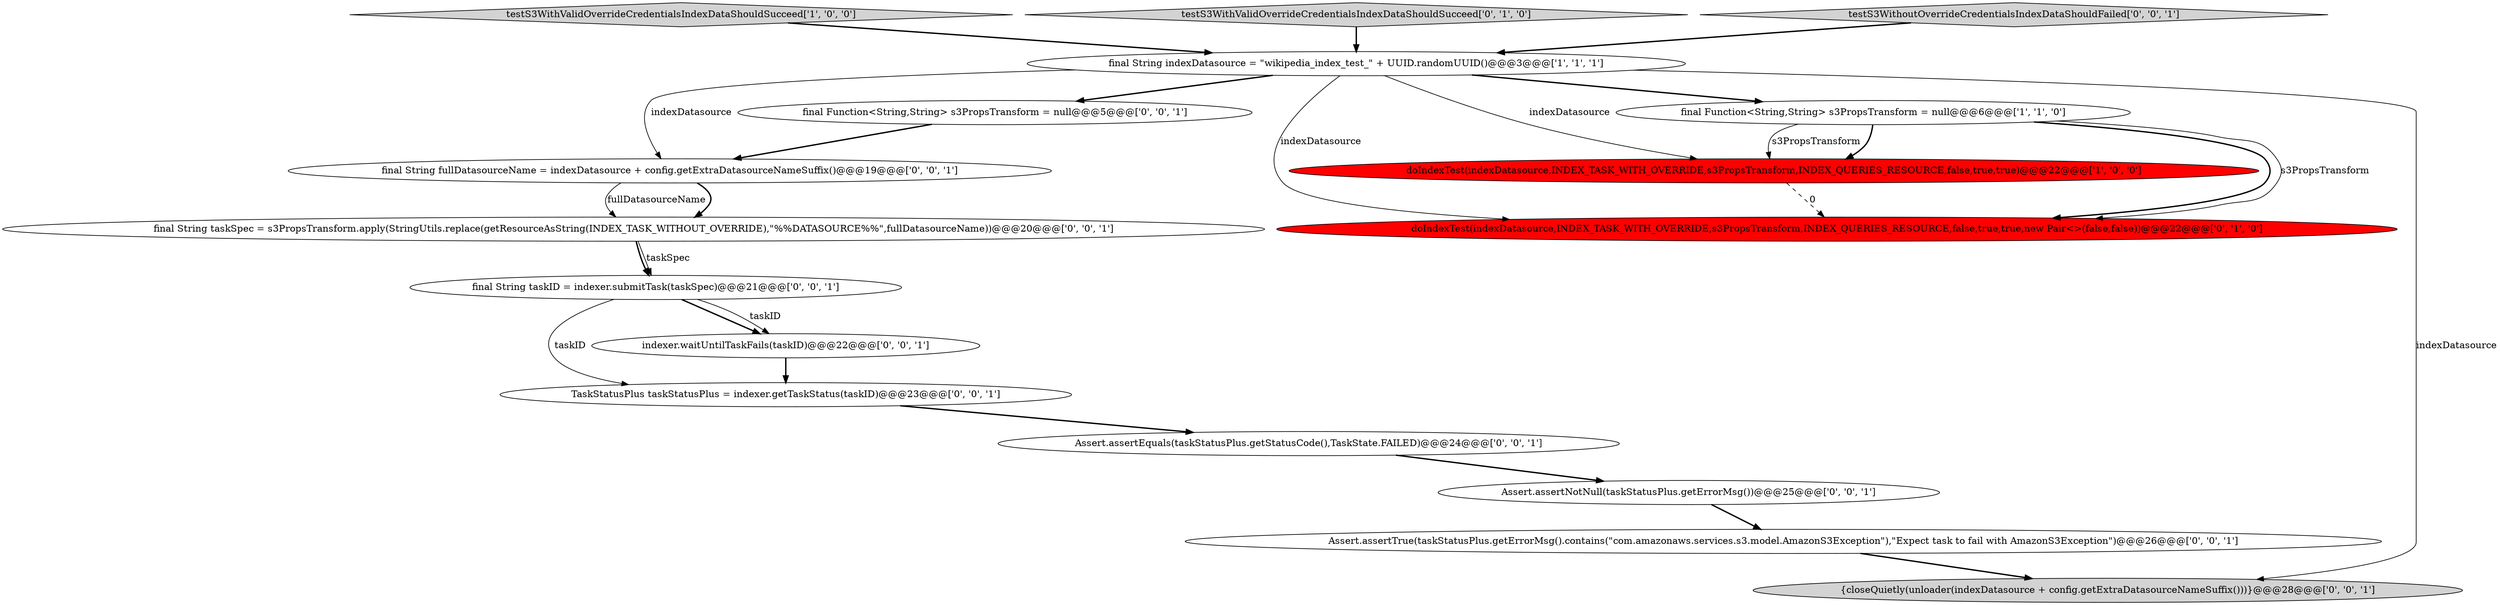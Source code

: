 digraph {
3 [style = filled, label = "testS3WithValidOverrideCredentialsIndexDataShouldSucceed['1', '0', '0']", fillcolor = lightgray, shape = diamond image = "AAA0AAABBB1BBB"];
16 [style = filled, label = "final String taskID = indexer.submitTask(taskSpec)@@@21@@@['0', '0', '1']", fillcolor = white, shape = ellipse image = "AAA0AAABBB3BBB"];
1 [style = filled, label = "doIndexTest(indexDatasource,INDEX_TASK_WITH_OVERRIDE,s3PropsTransform,INDEX_QUERIES_RESOURCE,false,true,true)@@@22@@@['1', '0', '0']", fillcolor = red, shape = ellipse image = "AAA1AAABBB1BBB"];
5 [style = filled, label = "testS3WithValidOverrideCredentialsIndexDataShouldSucceed['0', '1', '0']", fillcolor = lightgray, shape = diamond image = "AAA0AAABBB2BBB"];
12 [style = filled, label = "final String fullDatasourceName = indexDatasource + config.getExtraDatasourceNameSuffix()@@@19@@@['0', '0', '1']", fillcolor = white, shape = ellipse image = "AAA0AAABBB3BBB"];
14 [style = filled, label = "Assert.assertEquals(taskStatusPlus.getStatusCode(),TaskState.FAILED)@@@24@@@['0', '0', '1']", fillcolor = white, shape = ellipse image = "AAA0AAABBB3BBB"];
0 [style = filled, label = "final String indexDatasource = \"wikipedia_index_test_\" + UUID.randomUUID()@@@3@@@['1', '1', '1']", fillcolor = white, shape = ellipse image = "AAA0AAABBB1BBB"];
7 [style = filled, label = "TaskStatusPlus taskStatusPlus = indexer.getTaskStatus(taskID)@@@23@@@['0', '0', '1']", fillcolor = white, shape = ellipse image = "AAA0AAABBB3BBB"];
8 [style = filled, label = "final Function<String,String> s3PropsTransform = null@@@5@@@['0', '0', '1']", fillcolor = white, shape = ellipse image = "AAA0AAABBB3BBB"];
13 [style = filled, label = "Assert.assertTrue(taskStatusPlus.getErrorMsg().contains(\"com.amazonaws.services.s3.model.AmazonS3Exception\"),\"Expect task to fail with AmazonS3Exception\")@@@26@@@['0', '0', '1']", fillcolor = white, shape = ellipse image = "AAA0AAABBB3BBB"];
9 [style = filled, label = "testS3WithoutOverrideCredentialsIndexDataShouldFailed['0', '0', '1']", fillcolor = lightgray, shape = diamond image = "AAA0AAABBB3BBB"];
10 [style = filled, label = "indexer.waitUntilTaskFails(taskID)@@@22@@@['0', '0', '1']", fillcolor = white, shape = ellipse image = "AAA0AAABBB3BBB"];
11 [style = filled, label = "Assert.assertNotNull(taskStatusPlus.getErrorMsg())@@@25@@@['0', '0', '1']", fillcolor = white, shape = ellipse image = "AAA0AAABBB3BBB"];
2 [style = filled, label = "final Function<String,String> s3PropsTransform = null@@@6@@@['1', '1', '0']", fillcolor = white, shape = ellipse image = "AAA0AAABBB1BBB"];
6 [style = filled, label = "{closeQuietly(unloader(indexDatasource + config.getExtraDatasourceNameSuffix()))}@@@28@@@['0', '0', '1']", fillcolor = lightgray, shape = ellipse image = "AAA0AAABBB3BBB"];
15 [style = filled, label = "final String taskSpec = s3PropsTransform.apply(StringUtils.replace(getResourceAsString(INDEX_TASK_WITHOUT_OVERRIDE),\"%%DATASOURCE%%\",fullDatasourceName))@@@20@@@['0', '0', '1']", fillcolor = white, shape = ellipse image = "AAA0AAABBB3BBB"];
4 [style = filled, label = "doIndexTest(indexDatasource,INDEX_TASK_WITH_OVERRIDE,s3PropsTransform,INDEX_QUERIES_RESOURCE,false,true,true,new Pair<>(false,false))@@@22@@@['0', '1', '0']", fillcolor = red, shape = ellipse image = "AAA1AAABBB2BBB"];
9->0 [style = bold, label=""];
16->10 [style = bold, label=""];
2->1 [style = bold, label=""];
0->2 [style = bold, label=""];
12->15 [style = bold, label=""];
16->7 [style = solid, label="taskID"];
1->4 [style = dashed, label="0"];
0->12 [style = solid, label="indexDatasource"];
0->4 [style = solid, label="indexDatasource"];
15->16 [style = bold, label=""];
2->4 [style = bold, label=""];
10->7 [style = bold, label=""];
2->4 [style = solid, label="s3PropsTransform"];
3->0 [style = bold, label=""];
0->6 [style = solid, label="indexDatasource"];
12->15 [style = solid, label="fullDatasourceName"];
2->1 [style = solid, label="s3PropsTransform"];
7->14 [style = bold, label=""];
15->16 [style = solid, label="taskSpec"];
5->0 [style = bold, label=""];
11->13 [style = bold, label=""];
0->8 [style = bold, label=""];
0->1 [style = solid, label="indexDatasource"];
13->6 [style = bold, label=""];
16->10 [style = solid, label="taskID"];
14->11 [style = bold, label=""];
8->12 [style = bold, label=""];
}
